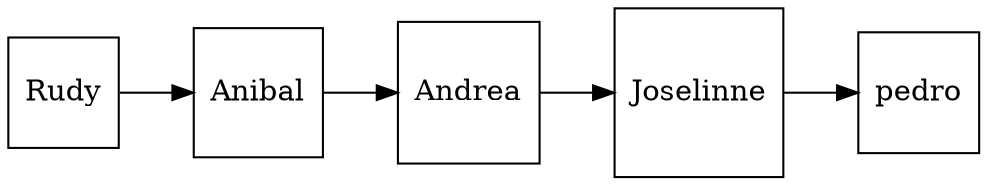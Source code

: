 digraph G {
 node [shape = square]; 
 graph [rankdir=LR];
Rudy -> Anibal -> Andrea -> Joselinne -> pedro 
}
